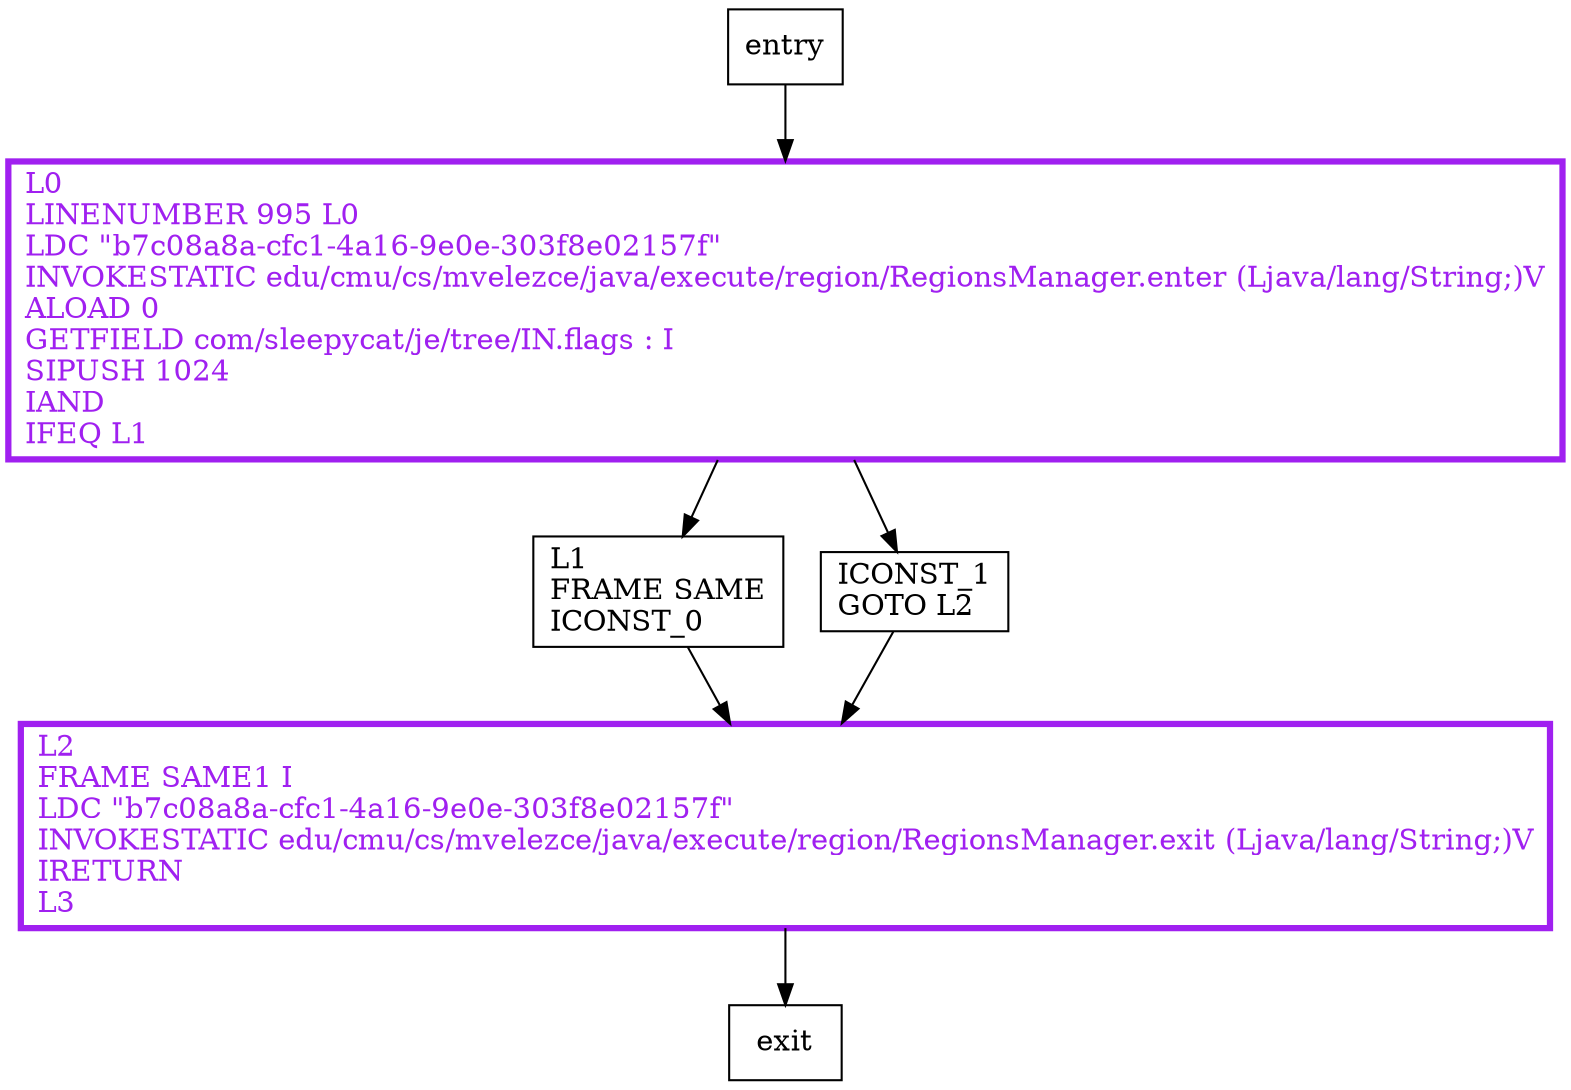 digraph isExpirationInHours {
node [shape=record];
410858347 [label="L0\lLINENUMBER 995 L0\lLDC \"b7c08a8a-cfc1-4a16-9e0e-303f8e02157f\"\lINVOKESTATIC edu/cmu/cs/mvelezce/java/execute/region/RegionsManager.enter (Ljava/lang/String;)V\lALOAD 0\lGETFIELD com/sleepycat/je/tree/IN.flags : I\lSIPUSH 1024\lIAND\lIFEQ L1\l"];
134578742 [label="L1\lFRAME SAME\lICONST_0\l"];
867385015 [label="L2\lFRAME SAME1 I\lLDC \"b7c08a8a-cfc1-4a16-9e0e-303f8e02157f\"\lINVOKESTATIC edu/cmu/cs/mvelezce/java/execute/region/RegionsManager.exit (Ljava/lang/String;)V\lIRETURN\lL3\l"];
2006351727 [label="ICONST_1\lGOTO L2\l"];
entry;
exit;
entry -> 410858347
410858347 -> 134578742
410858347 -> 2006351727
134578742 -> 867385015
867385015 -> exit
2006351727 -> 867385015
410858347[fontcolor="purple", penwidth=3, color="purple"];
867385015[fontcolor="purple", penwidth=3, color="purple"];
}
